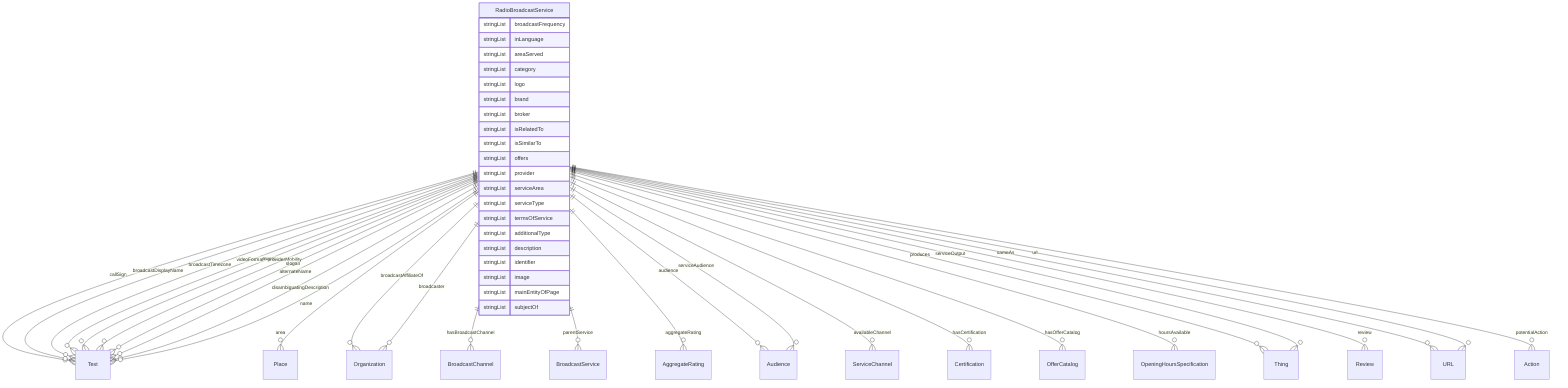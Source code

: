 erDiagram
RadioBroadcastService {
    stringList broadcastFrequency  
    stringList inLanguage  
    stringList areaServed  
    stringList category  
    stringList logo  
    stringList brand  
    stringList broker  
    stringList isRelatedTo  
    stringList isSimilarTo  
    stringList offers  
    stringList provider  
    stringList serviceArea  
    stringList serviceType  
    stringList termsOfService  
    stringList additionalType  
    stringList description  
    stringList identifier  
    stringList image  
    stringList mainEntityOfPage  
    stringList subjectOf  
}

RadioBroadcastService ||--}o Text : "callSign"
RadioBroadcastService ||--}o Place : "area"
RadioBroadcastService ||--}o Organization : "broadcastAffiliateOf"
RadioBroadcastService ||--}o Text : "broadcastDisplayName"
RadioBroadcastService ||--}o Text : "broadcastTimezone"
RadioBroadcastService ||--}o Organization : "broadcaster"
RadioBroadcastService ||--}o BroadcastChannel : "hasBroadcastChannel"
RadioBroadcastService ||--}o BroadcastService : "parentService"
RadioBroadcastService ||--}o Text : "videoFormat"
RadioBroadcastService ||--}o AggregateRating : "aggregateRating"
RadioBroadcastService ||--}o Audience : "audience"
RadioBroadcastService ||--}o ServiceChannel : "availableChannel"
RadioBroadcastService ||--}o Text : "award"
RadioBroadcastService ||--}o Certification : "hasCertification"
RadioBroadcastService ||--}o OfferCatalog : "hasOfferCatalog"
RadioBroadcastService ||--}o OpeningHoursSpecification : "hoursAvailable"
RadioBroadcastService ||--}o Thing : "produces"
RadioBroadcastService ||--}o Text : "providerMobility"
RadioBroadcastService ||--}o Review : "review"
RadioBroadcastService ||--}o Audience : "serviceAudience"
RadioBroadcastService ||--}o Thing : "serviceOutput"
RadioBroadcastService ||--}o Text : "slogan"
RadioBroadcastService ||--}o Text : "alternateName"
RadioBroadcastService ||--}o Text : "disambiguatingDescription"
RadioBroadcastService ||--}o Text : "name"
RadioBroadcastService ||--}o URL : "sameAs"
RadioBroadcastService ||--}o Action : "potentialAction"
RadioBroadcastService ||--}o URL : "url"